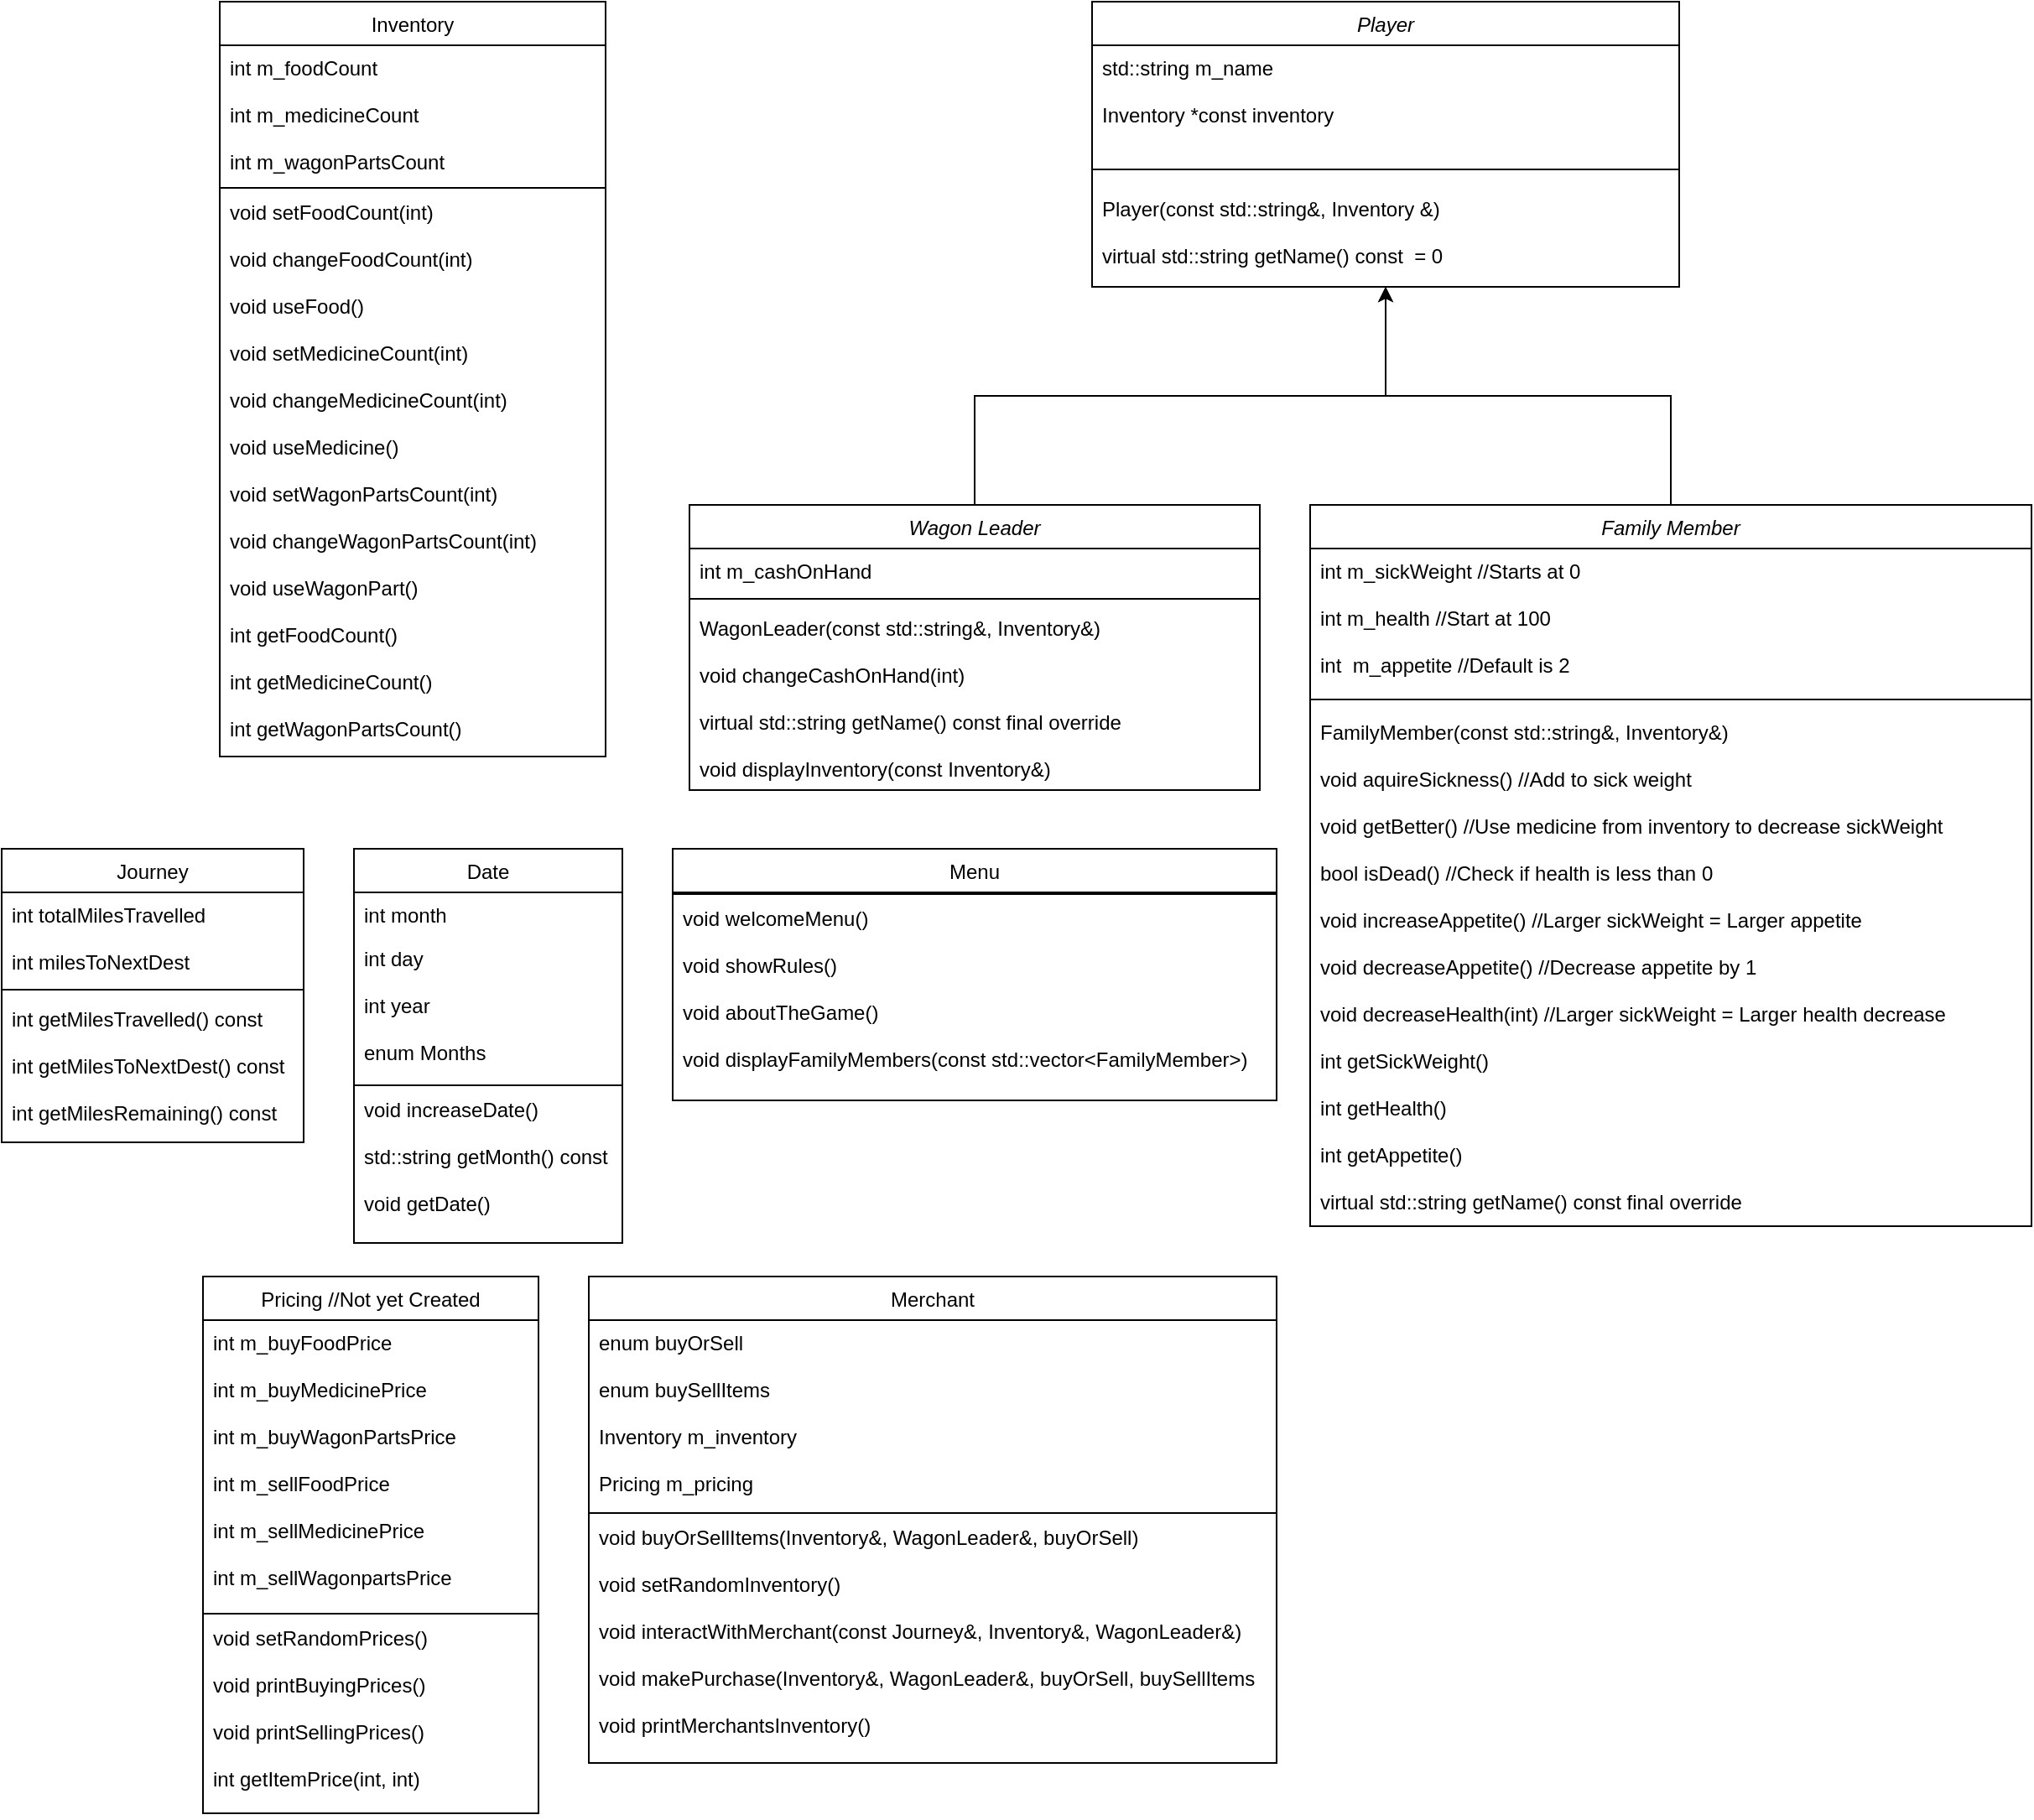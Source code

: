 <mxfile version="12.8.8" type="github">
  <diagram id="C5RBs43oDa-KdzZeNtuy" name="Page-1">
    <mxGraphModel dx="2185" dy="2000" grid="1" gridSize="10" guides="1" tooltips="1" connect="1" arrows="1" fold="1" page="1" pageScale="1" pageWidth="827" pageHeight="1169" math="0" shadow="0">
      <root>
        <mxCell id="WIyWlLk6GJQsqaUBKTNV-0" />
        <mxCell id="WIyWlLk6GJQsqaUBKTNV-1" parent="WIyWlLk6GJQsqaUBKTNV-0" />
        <mxCell id="zkfFHV4jXpPFQw0GAbJ--0" value="Player" style="swimlane;fontStyle=2;align=center;verticalAlign=top;childLayout=stackLayout;horizontal=1;startSize=26;horizontalStack=0;resizeParent=1;resizeLast=0;collapsible=1;marginBottom=0;rounded=0;shadow=0;strokeWidth=1;" parent="WIyWlLk6GJQsqaUBKTNV-1" vertex="1">
          <mxGeometry x="340" y="-40" width="350" height="170" as="geometry">
            <mxRectangle x="230" y="140" width="160" height="26" as="alternateBounds" />
          </mxGeometry>
        </mxCell>
        <mxCell id="zkfFHV4jXpPFQw0GAbJ--1" value="std::string m_name&#xa;&#xa;Inventory *const inventory&#xa;" style="text;align=left;verticalAlign=top;spacingLeft=4;spacingRight=4;overflow=hidden;rotatable=0;points=[[0,0.5],[1,0.5]];portConstraint=eastwest;" parent="zkfFHV4jXpPFQw0GAbJ--0" vertex="1">
          <mxGeometry y="26" width="350" height="64" as="geometry" />
        </mxCell>
        <mxCell id="zkfFHV4jXpPFQw0GAbJ--4" value="" style="line;html=1;strokeWidth=1;align=left;verticalAlign=middle;spacingTop=-1;spacingLeft=3;spacingRight=3;rotatable=0;labelPosition=right;points=[];portConstraint=eastwest;" parent="zkfFHV4jXpPFQw0GAbJ--0" vertex="1">
          <mxGeometry y="90" width="350" height="20" as="geometry" />
        </mxCell>
        <mxCell id="LPH6ivnVHNcIVXCUG9c9-33" value="Player(const std::string&amp;, Inventory &amp;)&#xa;&#xa;virtual std::string getName() const  = 0" style="text;align=left;verticalAlign=top;spacingLeft=4;spacingRight=4;overflow=hidden;rotatable=0;points=[[0,0.5],[1,0.5]];portConstraint=eastwest;" parent="zkfFHV4jXpPFQw0GAbJ--0" vertex="1">
          <mxGeometry y="110" width="350" height="60" as="geometry" />
        </mxCell>
        <mxCell id="zkfFHV4jXpPFQw0GAbJ--6" value="Inventory" style="swimlane;fontStyle=0;align=center;verticalAlign=top;childLayout=stackLayout;horizontal=1;startSize=26;horizontalStack=0;resizeParent=1;resizeLast=0;collapsible=1;marginBottom=0;rounded=0;shadow=0;strokeWidth=1;" parent="WIyWlLk6GJQsqaUBKTNV-1" vertex="1">
          <mxGeometry x="-180" y="-40" width="230" height="450" as="geometry">
            <mxRectangle x="130" y="380" width="160" height="26" as="alternateBounds" />
          </mxGeometry>
        </mxCell>
        <mxCell id="zkfFHV4jXpPFQw0GAbJ--8" value="int m_foodCount" style="text;align=left;verticalAlign=top;spacingLeft=4;spacingRight=4;overflow=hidden;rotatable=0;points=[[0,0.5],[1,0.5]];portConstraint=eastwest;rounded=0;shadow=0;html=0;" parent="zkfFHV4jXpPFQw0GAbJ--6" vertex="1">
          <mxGeometry y="26" width="230" height="28" as="geometry" />
        </mxCell>
        <mxCell id="LPH6ivnVHNcIVXCUG9c9-8" value="int m_medicineCount&#xa;&#xa;int m_wagonPartsCount&#xa;" style="text;align=left;verticalAlign=top;spacingLeft=4;spacingRight=4;overflow=hidden;rotatable=0;points=[[0,0.5],[1,0.5]];portConstraint=eastwest;rounded=0;shadow=0;html=0;" parent="zkfFHV4jXpPFQw0GAbJ--6" vertex="1">
          <mxGeometry y="54" width="230" height="56" as="geometry" />
        </mxCell>
        <mxCell id="zkfFHV4jXpPFQw0GAbJ--9" value="" style="line;html=1;strokeWidth=1;align=left;verticalAlign=middle;spacingTop=-1;spacingLeft=3;spacingRight=3;rotatable=0;labelPosition=right;points=[];portConstraint=eastwest;" parent="zkfFHV4jXpPFQw0GAbJ--6" vertex="1">
          <mxGeometry y="110" width="230" height="2" as="geometry" />
        </mxCell>
        <mxCell id="zkfFHV4jXpPFQw0GAbJ--10" value="void setFoodCount(int)&#xa;&#xa;void changeFoodCount(int)&#xa;&#xa;void useFood()&#xa;&#xa;void setMedicineCount(int)&#xa;&#xa;void changeMedicineCount(int)&#xa;&#xa;void useMedicine()&#xa;&#xa;void setWagonPartsCount(int)&#xa;&#xa;void changeWagonPartsCount(int)&#xa;&#xa;void useWagonPart()&#xa;&#xa;int getFoodCount()&#xa;&#xa;int getMedicineCount()&#xa;&#xa;int getWagonPartsCount()&#xa;" style="text;align=left;verticalAlign=top;spacingLeft=4;spacingRight=4;overflow=hidden;rotatable=0;points=[[0,0.5],[1,0.5]];portConstraint=eastwest;fontStyle=0" parent="zkfFHV4jXpPFQw0GAbJ--6" vertex="1">
          <mxGeometry y="112" width="230" height="338" as="geometry" />
        </mxCell>
        <mxCell id="LPH6ivnVHNcIVXCUG9c9-22" style="edgeStyle=orthogonalEdgeStyle;rounded=0;orthogonalLoop=1;jettySize=auto;html=1;exitX=0.5;exitY=0;exitDx=0;exitDy=0;entryX=0.5;entryY=1;entryDx=0;entryDy=0;" parent="WIyWlLk6GJQsqaUBKTNV-1" source="LPH6ivnVHNcIVXCUG9c9-12" target="zkfFHV4jXpPFQw0GAbJ--0" edge="1">
          <mxGeometry relative="1" as="geometry" />
        </mxCell>
        <mxCell id="LPH6ivnVHNcIVXCUG9c9-12" value="Wagon Leader" style="swimlane;fontStyle=2;align=center;verticalAlign=top;childLayout=stackLayout;horizontal=1;startSize=26;horizontalStack=0;resizeParent=1;resizeLast=0;collapsible=1;marginBottom=0;rounded=0;shadow=0;strokeWidth=1;" parent="WIyWlLk6GJQsqaUBKTNV-1" vertex="1">
          <mxGeometry x="100" y="260" width="340" height="170" as="geometry">
            <mxRectangle x="230" y="140" width="160" height="26" as="alternateBounds" />
          </mxGeometry>
        </mxCell>
        <mxCell id="LPH6ivnVHNcIVXCUG9c9-13" value="int m_cashOnHand" style="text;align=left;verticalAlign=top;spacingLeft=4;spacingRight=4;overflow=hidden;rotatable=0;points=[[0,0.5],[1,0.5]];portConstraint=eastwest;" parent="LPH6ivnVHNcIVXCUG9c9-12" vertex="1">
          <mxGeometry y="26" width="340" height="26" as="geometry" />
        </mxCell>
        <mxCell id="LPH6ivnVHNcIVXCUG9c9-16" value="" style="line;html=1;strokeWidth=1;align=left;verticalAlign=middle;spacingTop=-1;spacingLeft=3;spacingRight=3;rotatable=0;labelPosition=right;points=[];portConstraint=eastwest;" parent="LPH6ivnVHNcIVXCUG9c9-12" vertex="1">
          <mxGeometry y="52" width="340" height="8" as="geometry" />
        </mxCell>
        <mxCell id="LPH6ivnVHNcIVXCUG9c9-17" value="WagonLeader(const std::string&amp;, Inventory&amp;)&#xa;&#xa;void changeCashOnHand(int)&#xa;&#xa;virtual std::string getName() const final override&#xa;&#xa;void displayInventory(const Inventory&amp;)" style="text;align=left;verticalAlign=top;spacingLeft=4;spacingRight=4;overflow=hidden;rotatable=0;points=[[0,0.5],[1,0.5]];portConstraint=eastwest;rounded=0;shadow=0;html=0;" parent="LPH6ivnVHNcIVXCUG9c9-12" vertex="1">
          <mxGeometry y="60" width="340" height="110" as="geometry" />
        </mxCell>
        <mxCell id="LPH6ivnVHNcIVXCUG9c9-31" style="edgeStyle=orthogonalEdgeStyle;rounded=0;orthogonalLoop=1;jettySize=auto;html=1;exitX=0.5;exitY=0;exitDx=0;exitDy=0;entryX=0.5;entryY=1;entryDx=0;entryDy=0;" parent="WIyWlLk6GJQsqaUBKTNV-1" source="LPH6ivnVHNcIVXCUG9c9-23" target="zkfFHV4jXpPFQw0GAbJ--0" edge="1">
          <mxGeometry relative="1" as="geometry" />
        </mxCell>
        <mxCell id="LPH6ivnVHNcIVXCUG9c9-23" value="Family Member" style="swimlane;fontStyle=2;align=center;verticalAlign=top;childLayout=stackLayout;horizontal=1;startSize=26;horizontalStack=0;resizeParent=1;resizeLast=0;collapsible=1;marginBottom=0;rounded=0;shadow=0;strokeWidth=1;" parent="WIyWlLk6GJQsqaUBKTNV-1" vertex="1">
          <mxGeometry x="470" y="260" width="430" height="430" as="geometry">
            <mxRectangle x="230" y="140" width="160" height="26" as="alternateBounds" />
          </mxGeometry>
        </mxCell>
        <mxCell id="LPH6ivnVHNcIVXCUG9c9-29" value="int m_sickWeight //Starts at 0&#xa;&#xa;int m_health //Start at 100&#xa;&#xa;int  m_appetite //Default is 2&#xa;" style="text;align=left;verticalAlign=top;spacingLeft=4;spacingRight=4;overflow=hidden;rotatable=0;points=[[0,0.5],[1,0.5]];portConstraint=eastwest;" parent="LPH6ivnVHNcIVXCUG9c9-23" vertex="1">
          <mxGeometry y="26" width="430" height="84" as="geometry" />
        </mxCell>
        <mxCell id="LPH6ivnVHNcIVXCUG9c9-25" value="" style="line;html=1;strokeWidth=1;align=left;verticalAlign=middle;spacingTop=-1;spacingLeft=3;spacingRight=3;rotatable=0;labelPosition=right;points=[];portConstraint=eastwest;" parent="LPH6ivnVHNcIVXCUG9c9-23" vertex="1">
          <mxGeometry y="110" width="430" height="12" as="geometry" />
        </mxCell>
        <mxCell id="LPH6ivnVHNcIVXCUG9c9-28" value="FamilyMember(const std::string&amp;, Inventory&amp;)&#xa;&#xa;void aquireSickness() //Add to sick weight&#xa;&#xa;void getBetter() //Use medicine from inventory to decrease sickWeight&#xa;&#xa;bool isDead() //Check if health is less than 0&#xa;&#xa;void increaseAppetite() //Larger sickWeight = Larger appetite&#xa;&#xa;void decreaseAppetite() //Decrease appetite by 1&#xa;&#xa;void decreaseHealth(int) //Larger sickWeight = Larger health decrease&#xa;&#xa;int getSickWeight()&#xa;&#xa;int getHealth()&#xa;&#xa;int getAppetite()&#xa;&#xa;virtual std::string getName() const final override&#xa;" style="text;align=left;verticalAlign=top;spacingLeft=4;spacingRight=4;overflow=hidden;rotatable=0;points=[[0,0.5],[1,0.5]];portConstraint=eastwest;" parent="LPH6ivnVHNcIVXCUG9c9-23" vertex="1">
          <mxGeometry y="122" width="430" height="308" as="geometry" />
        </mxCell>
        <mxCell id="LPH6ivnVHNcIVXCUG9c9-34" value="Date" style="swimlane;fontStyle=0;align=center;verticalAlign=top;childLayout=stackLayout;horizontal=1;startSize=26;horizontalStack=0;resizeParent=1;resizeLast=0;collapsible=1;marginBottom=0;rounded=0;shadow=0;strokeWidth=1;" parent="WIyWlLk6GJQsqaUBKTNV-1" vertex="1">
          <mxGeometry x="-100" y="465" width="160" height="235" as="geometry">
            <mxRectangle x="130" y="380" width="160" height="26" as="alternateBounds" />
          </mxGeometry>
        </mxCell>
        <mxCell id="LPH6ivnVHNcIVXCUG9c9-35" value="int month" style="text;align=left;verticalAlign=top;spacingLeft=4;spacingRight=4;overflow=hidden;rotatable=0;points=[[0,0.5],[1,0.5]];portConstraint=eastwest;" parent="LPH6ivnVHNcIVXCUG9c9-34" vertex="1">
          <mxGeometry y="26" width="160" height="26" as="geometry" />
        </mxCell>
        <mxCell id="LPH6ivnVHNcIVXCUG9c9-36" value="int day" style="text;align=left;verticalAlign=top;spacingLeft=4;spacingRight=4;overflow=hidden;rotatable=0;points=[[0,0.5],[1,0.5]];portConstraint=eastwest;rounded=0;shadow=0;html=0;" parent="LPH6ivnVHNcIVXCUG9c9-34" vertex="1">
          <mxGeometry y="52" width="160" height="28" as="geometry" />
        </mxCell>
        <mxCell id="LPH6ivnVHNcIVXCUG9c9-37" value="int year&#xa;&#xa;enum Months&#xa;" style="text;align=left;verticalAlign=top;spacingLeft=4;spacingRight=4;overflow=hidden;rotatable=0;points=[[0,0.5],[1,0.5]];portConstraint=eastwest;rounded=0;shadow=0;html=0;" parent="LPH6ivnVHNcIVXCUG9c9-34" vertex="1">
          <mxGeometry y="80" width="160" height="60" as="geometry" />
        </mxCell>
        <mxCell id="LPH6ivnVHNcIVXCUG9c9-38" value="" style="line;html=1;strokeWidth=1;align=left;verticalAlign=middle;spacingTop=-1;spacingLeft=3;spacingRight=3;rotatable=0;labelPosition=right;points=[];portConstraint=eastwest;" parent="LPH6ivnVHNcIVXCUG9c9-34" vertex="1">
          <mxGeometry y="140" width="160" height="2" as="geometry" />
        </mxCell>
        <mxCell id="LPH6ivnVHNcIVXCUG9c9-39" value="void increaseDate()&#xa;&#xa;std::string getMonth() const&#xa;&#xa;void getDate()&#xa;" style="text;align=left;verticalAlign=top;spacingLeft=4;spacingRight=4;overflow=hidden;rotatable=0;points=[[0,0.5],[1,0.5]];portConstraint=eastwest;fontStyle=0" parent="LPH6ivnVHNcIVXCUG9c9-34" vertex="1">
          <mxGeometry y="142" width="160" height="78" as="geometry" />
        </mxCell>
        <mxCell id="ujdBgQ368yUOR3aBqQAS-1" value="Menu" style="swimlane;fontStyle=0;align=center;verticalAlign=top;childLayout=stackLayout;horizontal=1;startSize=26;horizontalStack=0;resizeParent=1;resizeLast=0;collapsible=1;marginBottom=0;rounded=0;shadow=0;strokeWidth=1;" parent="WIyWlLk6GJQsqaUBKTNV-1" vertex="1">
          <mxGeometry x="90" y="465" width="360" height="150" as="geometry">
            <mxRectangle x="130" y="380" width="160" height="26" as="alternateBounds" />
          </mxGeometry>
        </mxCell>
        <mxCell id="ujdBgQ368yUOR3aBqQAS-5" value="" style="line;html=1;strokeWidth=1;align=left;verticalAlign=middle;spacingTop=-1;spacingLeft=3;spacingRight=3;rotatable=0;labelPosition=right;points=[];portConstraint=eastwest;" parent="ujdBgQ368yUOR3aBqQAS-1" vertex="1">
          <mxGeometry y="26" width="360" height="2" as="geometry" />
        </mxCell>
        <mxCell id="ujdBgQ368yUOR3aBqQAS-6" value="void welcomeMenu()&#xa;&#xa;void showRules()&#xa;&#xa;void aboutTheGame()&#xa;&#xa;void displayFamilyMembers(const std::vector&lt;FamilyMember&gt;)" style="text;align=left;verticalAlign=top;spacingLeft=4;spacingRight=4;overflow=hidden;rotatable=0;points=[[0,0.5],[1,0.5]];portConstraint=eastwest;fontStyle=0" parent="ujdBgQ368yUOR3aBqQAS-1" vertex="1">
          <mxGeometry y="28" width="360" height="122" as="geometry" />
        </mxCell>
        <mxCell id="TEOQJaO2EMKdjx9Uq9Gn-12" value="Pricing //Not yet Created" style="swimlane;fontStyle=0;align=center;verticalAlign=top;childLayout=stackLayout;horizontal=1;startSize=26;horizontalStack=0;resizeParent=1;resizeLast=0;collapsible=1;marginBottom=0;rounded=0;shadow=0;strokeWidth=1;" parent="WIyWlLk6GJQsqaUBKTNV-1" vertex="1">
          <mxGeometry x="-190" y="720" width="200" height="320" as="geometry">
            <mxRectangle x="130" y="380" width="160" height="26" as="alternateBounds" />
          </mxGeometry>
        </mxCell>
        <mxCell id="TEOQJaO2EMKdjx9Uq9Gn-13" value="int m_buyFoodPrice&#xa;&#xa;int m_buyMedicinePrice&#xa;&#xa;int m_buyWagonPartsPrice&#xa;&#xa;int m_sellFoodPrice&#xa;&#xa;int m_sellMedicinePrice&#xa;&#xa;int m_sellWagonpartsPrice&#xa;" style="text;align=left;verticalAlign=top;spacingLeft=4;spacingRight=4;overflow=hidden;rotatable=0;points=[[0,0.5],[1,0.5]];portConstraint=eastwest;" parent="TEOQJaO2EMKdjx9Uq9Gn-12" vertex="1">
          <mxGeometry y="26" width="200" height="174" as="geometry" />
        </mxCell>
        <mxCell id="TEOQJaO2EMKdjx9Uq9Gn-14" value="" style="line;html=1;strokeWidth=1;align=left;verticalAlign=middle;spacingTop=-1;spacingLeft=3;spacingRight=3;rotatable=0;labelPosition=right;points=[];portConstraint=eastwest;" parent="TEOQJaO2EMKdjx9Uq9Gn-12" vertex="1">
          <mxGeometry y="200" width="200" height="2" as="geometry" />
        </mxCell>
        <mxCell id="TEOQJaO2EMKdjx9Uq9Gn-15" value="void setRandomPrices()&#xa;&#xa;void printBuyingPrices()&#xa;&#xa;void printSellingPrices()&#xa;&#xa;int getItemPrice(int, int)&#xa;" style="text;align=left;verticalAlign=top;spacingLeft=4;spacingRight=4;overflow=hidden;rotatable=0;points=[[0,0.5],[1,0.5]];portConstraint=eastwest;fontStyle=0" parent="TEOQJaO2EMKdjx9Uq9Gn-12" vertex="1">
          <mxGeometry y="202" width="200" height="118" as="geometry" />
        </mxCell>
        <mxCell id="TEOQJaO2EMKdjx9Uq9Gn-0" value="Merchant" style="swimlane;fontStyle=0;align=center;verticalAlign=top;childLayout=stackLayout;horizontal=1;startSize=26;horizontalStack=0;resizeParent=1;resizeLast=0;collapsible=1;marginBottom=0;rounded=0;shadow=0;strokeWidth=1;" parent="WIyWlLk6GJQsqaUBKTNV-1" vertex="1">
          <mxGeometry x="40" y="720" width="410" height="290" as="geometry">
            <mxRectangle x="130" y="380" width="160" height="26" as="alternateBounds" />
          </mxGeometry>
        </mxCell>
        <mxCell id="TEOQJaO2EMKdjx9Uq9Gn-1" value="enum buyOrSell&#xa;&#xa;enum buySellItems&#xa;&#xa;Inventory m_inventory&#xa;&#xa;Pricing m_pricing&#xa;" style="text;align=left;verticalAlign=top;spacingLeft=4;spacingRight=4;overflow=hidden;rotatable=0;points=[[0,0.5],[1,0.5]];portConstraint=eastwest;" parent="TEOQJaO2EMKdjx9Uq9Gn-0" vertex="1">
          <mxGeometry y="26" width="410" height="114" as="geometry" />
        </mxCell>
        <mxCell id="TEOQJaO2EMKdjx9Uq9Gn-4" value="" style="line;html=1;strokeWidth=1;align=left;verticalAlign=middle;spacingTop=-1;spacingLeft=3;spacingRight=3;rotatable=0;labelPosition=right;points=[];portConstraint=eastwest;" parent="TEOQJaO2EMKdjx9Uq9Gn-0" vertex="1">
          <mxGeometry y="140" width="410" height="2" as="geometry" />
        </mxCell>
        <mxCell id="TEOQJaO2EMKdjx9Uq9Gn-5" value="void buyOrSellItems(Inventory&amp;, WagonLeader&amp;, buyOrSell)&#xa;&#xa;void setRandomInventory()&#xa;&#xa;void interactWithMerchant(const Journey&amp;, Inventory&amp;, WagonLeader&amp;)&#xa;&#xa;void makePurchase(Inventory&amp;, WagonLeader&amp;, buyOrSell, buySellItems&#xa;&#xa;void printMerchantsInventory()&#xa;" style="text;align=left;verticalAlign=top;spacingLeft=4;spacingRight=4;overflow=hidden;rotatable=0;points=[[0,0.5],[1,0.5]];portConstraint=eastwest;fontStyle=0" parent="TEOQJaO2EMKdjx9Uq9Gn-0" vertex="1">
          <mxGeometry y="142" width="410" height="148" as="geometry" />
        </mxCell>
        <mxCell id="zkfFHV4jXpPFQw0GAbJ--13" value="Journey" style="swimlane;fontStyle=0;align=center;verticalAlign=top;childLayout=stackLayout;horizontal=1;startSize=26;horizontalStack=0;resizeParent=1;resizeLast=0;collapsible=1;marginBottom=0;rounded=0;shadow=0;strokeWidth=1;" parent="WIyWlLk6GJQsqaUBKTNV-1" vertex="1">
          <mxGeometry x="-310" y="465" width="180" height="175" as="geometry">
            <mxRectangle x="340" y="380" width="170" height="26" as="alternateBounds" />
          </mxGeometry>
        </mxCell>
        <mxCell id="zkfFHV4jXpPFQw0GAbJ--14" value="int totalMilesTravelled&#xa;&#xa;int milesToNextDest&#xa;" style="text;align=left;verticalAlign=top;spacingLeft=4;spacingRight=4;overflow=hidden;rotatable=0;points=[[0,0.5],[1,0.5]];portConstraint=eastwest;" parent="zkfFHV4jXpPFQw0GAbJ--13" vertex="1">
          <mxGeometry y="26" width="180" height="54" as="geometry" />
        </mxCell>
        <mxCell id="zkfFHV4jXpPFQw0GAbJ--15" value="" style="line;html=1;strokeWidth=1;align=left;verticalAlign=middle;spacingTop=-1;spacingLeft=3;spacingRight=3;rotatable=0;labelPosition=right;points=[];portConstraint=eastwest;" parent="zkfFHV4jXpPFQw0GAbJ--13" vertex="1">
          <mxGeometry y="80" width="180" height="8" as="geometry" />
        </mxCell>
        <mxCell id="LPH6ivnVHNcIVXCUG9c9-10" value="int getMilesTravelled() const&#xa;&#xa;int getMilesToNextDest() const&#xa;&#xa;int getMilesRemaining() const&#xa;" style="text;align=left;verticalAlign=top;spacingLeft=4;spacingRight=4;overflow=hidden;rotatable=0;points=[[0,0.5],[1,0.5]];portConstraint=eastwest;" parent="zkfFHV4jXpPFQw0GAbJ--13" vertex="1">
          <mxGeometry y="88" width="180" height="82" as="geometry" />
        </mxCell>
      </root>
    </mxGraphModel>
  </diagram>
</mxfile>
